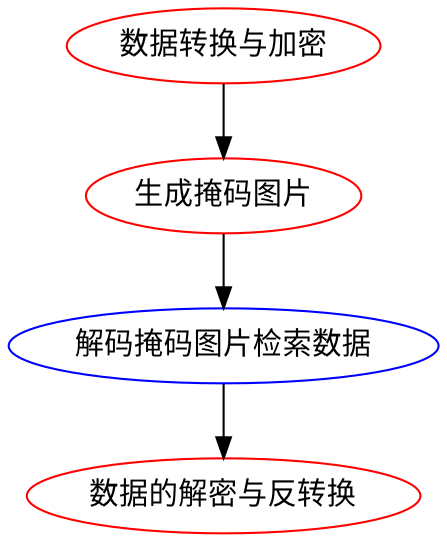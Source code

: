 digraph G {
    splines = "FALSE";
    
    Trans [label = "数据转换与加密";color = red;];
    Gen [label = "生成掩码图片";color = red;];
    DeGen [label = "解码掩码图片检索数据";color = blue;];
    DeTrans [label = "数据的解密与反转换";color = red;];
    
    Trans -> Gen -> DeGen -> DeTrans;
}